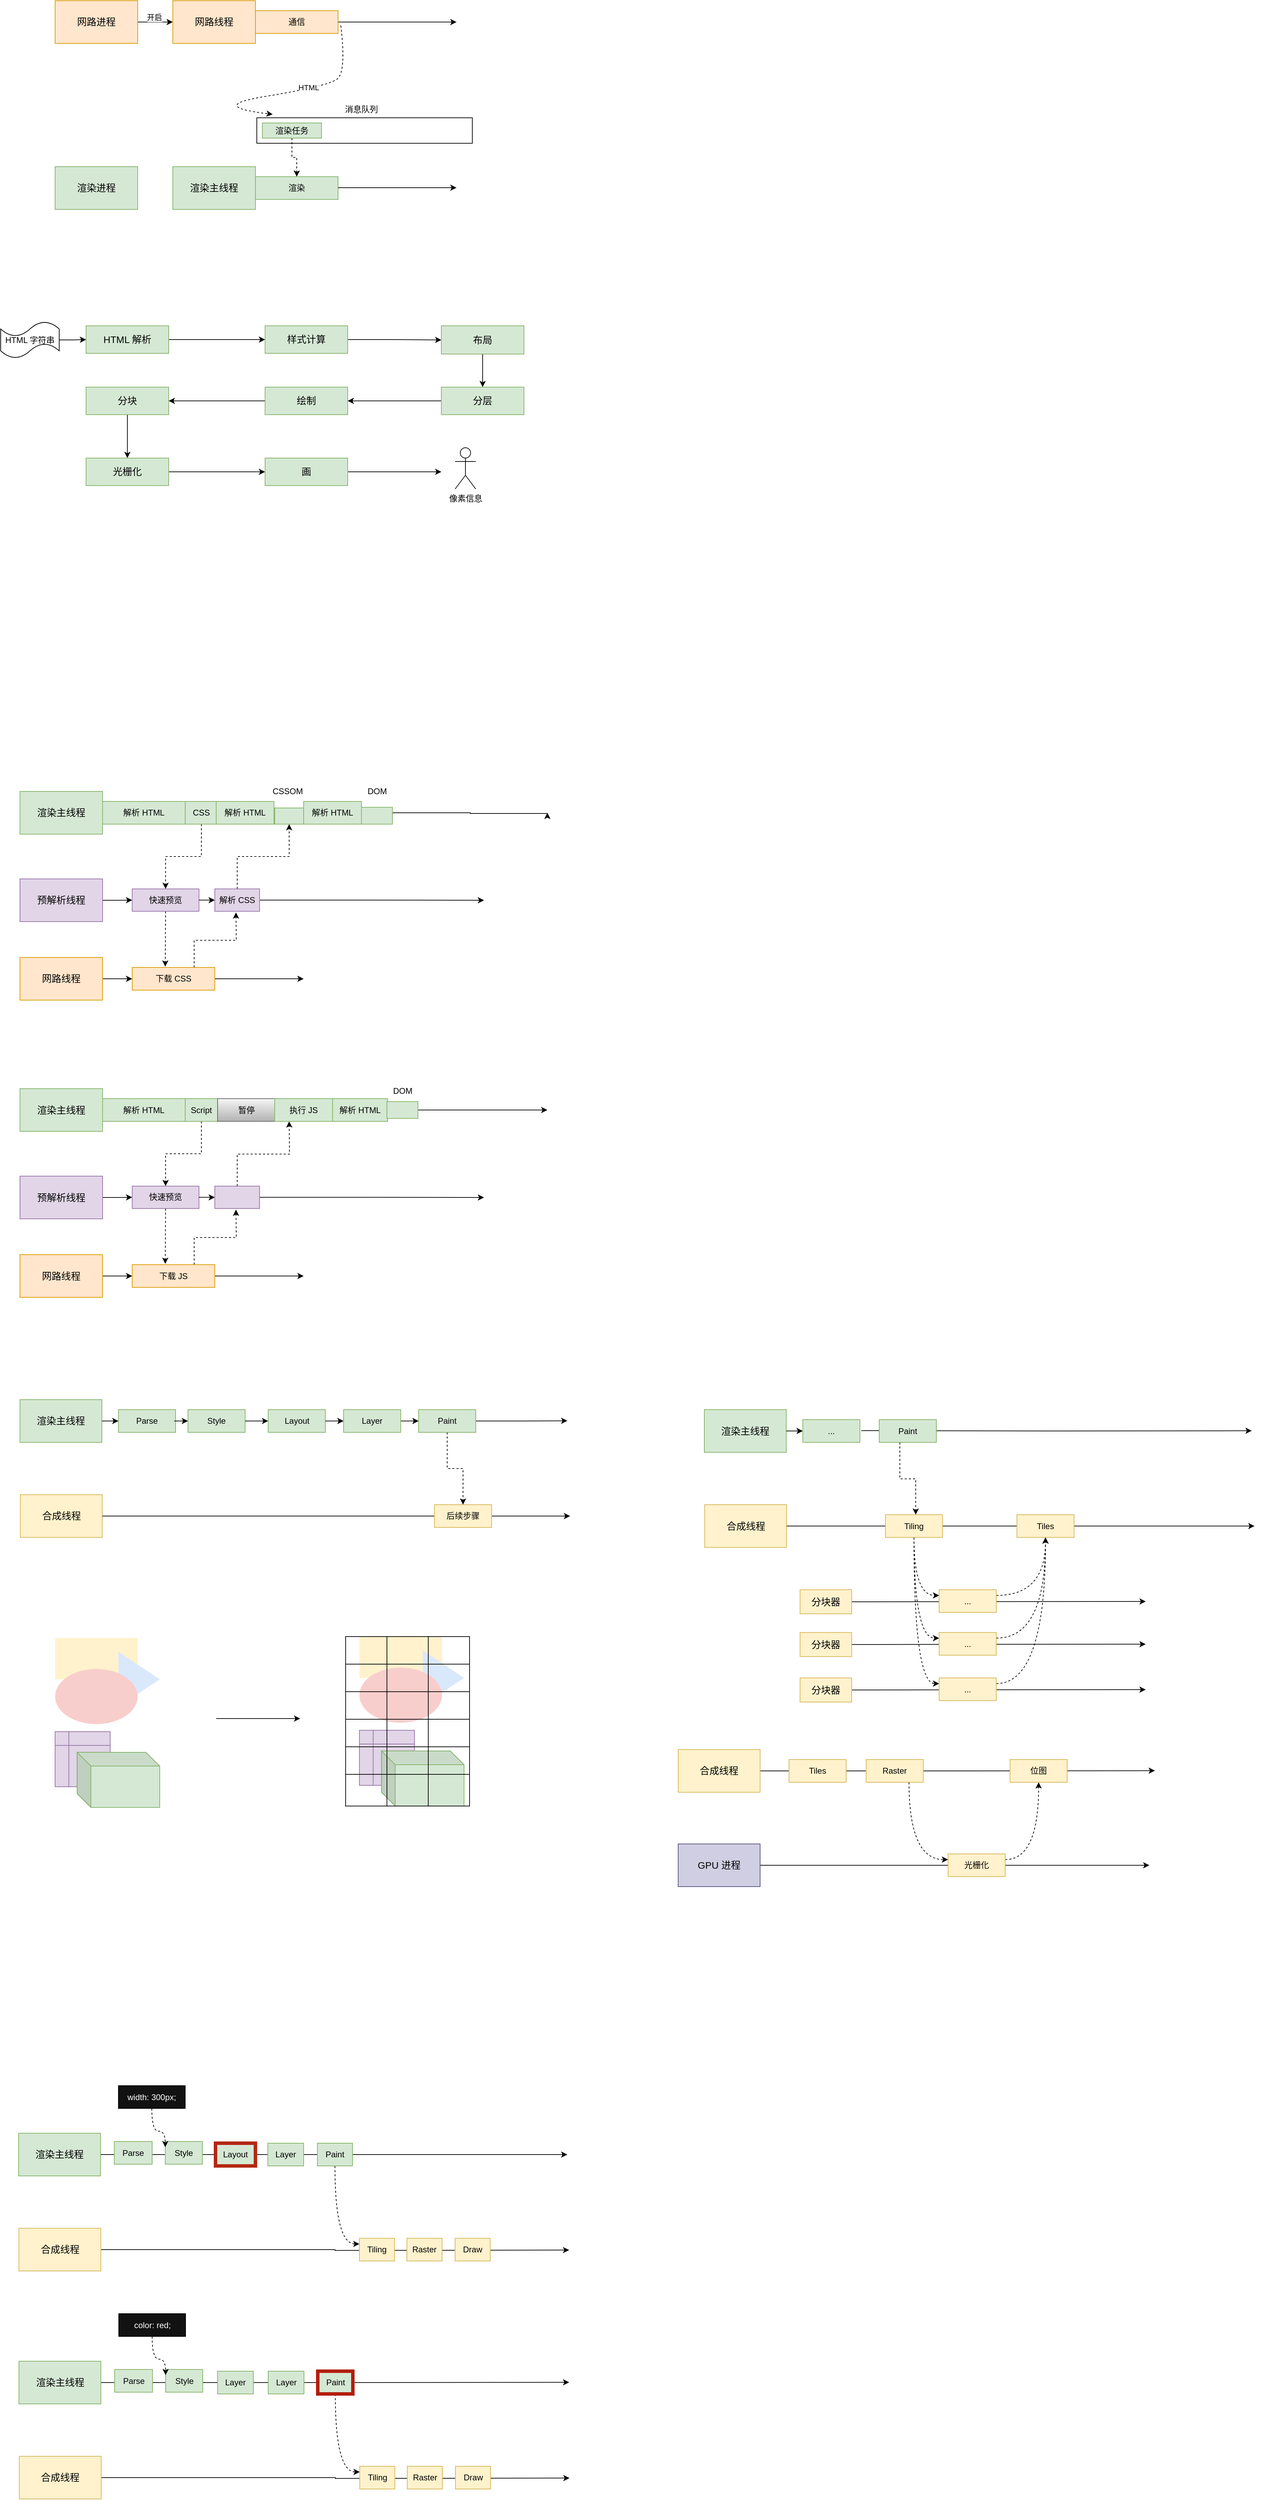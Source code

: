 <mxfile version="24.2.2" type="github">
  <diagram name="第 1 页" id="vearyti29MTFLVOe5t_O">
    <mxGraphModel dx="1059" dy="1495" grid="0" gridSize="10" guides="1" tooltips="1" connect="1" arrows="1" fold="1" page="1" pageScale="1" pageWidth="3000" pageHeight="5000" math="0" shadow="0">
      <root>
        <mxCell id="0" />
        <mxCell id="1" parent="0" />
        <mxCell id="1x1RIG6iOYMxdegQdgfS-4" style="edgeStyle=orthogonalEdgeStyle;rounded=0;orthogonalLoop=1;jettySize=auto;html=1;exitX=1;exitY=0.5;exitDx=0;exitDy=0;entryX=0;entryY=0.5;entryDx=0;entryDy=0;" edge="1" parent="1" source="1x1RIG6iOYMxdegQdgfS-1" target="1x1RIG6iOYMxdegQdgfS-2">
          <mxGeometry relative="1" as="geometry" />
        </mxCell>
        <mxCell id="1x1RIG6iOYMxdegQdgfS-5" value="开启" style="edgeLabel;html=1;align=center;verticalAlign=middle;resizable=0;points=[];" vertex="1" connectable="0" parent="1x1RIG6iOYMxdegQdgfS-4">
          <mxGeometry x="-0.059" y="8" relative="1" as="geometry">
            <mxPoint y="1" as="offset" />
          </mxGeometry>
        </mxCell>
        <mxCell id="1x1RIG6iOYMxdegQdgfS-1" value="&lt;font style=&quot;font-size: 14px;&quot;&gt;网路进程&lt;/font&gt;" style="rounded=0;whiteSpace=wrap;html=1;fillColor=#ffe6cc;strokeColor=#d79b00;" vertex="1" parent="1">
          <mxGeometry x="137" y="30" width="120" height="62" as="geometry" />
        </mxCell>
        <mxCell id="1x1RIG6iOYMxdegQdgfS-2" value="&lt;font style=&quot;font-size: 14px;&quot;&gt;网路线程&lt;/font&gt;" style="rounded=0;whiteSpace=wrap;html=1;fillColor=#ffe6cc;strokeColor=#d79b00;" vertex="1" parent="1">
          <mxGeometry x="308" y="30" width="120" height="62" as="geometry" />
        </mxCell>
        <mxCell id="1x1RIG6iOYMxdegQdgfS-7" style="edgeStyle=orthogonalEdgeStyle;rounded=0;orthogonalLoop=1;jettySize=auto;html=1;exitX=1;exitY=0.5;exitDx=0;exitDy=0;" edge="1" parent="1" source="1x1RIG6iOYMxdegQdgfS-6">
          <mxGeometry relative="1" as="geometry">
            <mxPoint x="720" y="61" as="targetPoint" />
          </mxGeometry>
        </mxCell>
        <mxCell id="1x1RIG6iOYMxdegQdgfS-6" value="通信" style="rounded=0;whiteSpace=wrap;html=1;fillColor=#ffe6cc;strokeColor=#d79b00;" vertex="1" parent="1">
          <mxGeometry x="428" y="44.5" width="120" height="33" as="geometry" />
        </mxCell>
        <mxCell id="1x1RIG6iOYMxdegQdgfS-8" value="&lt;font style=&quot;font-size: 14px;&quot;&gt;渲染进程&lt;/font&gt;" style="rounded=0;whiteSpace=wrap;html=1;fillColor=#d5e8d4;strokeColor=#82b366;" vertex="1" parent="1">
          <mxGeometry x="137" y="271" width="120" height="62" as="geometry" />
        </mxCell>
        <mxCell id="1x1RIG6iOYMxdegQdgfS-9" value="&lt;font style=&quot;font-size: 14px;&quot;&gt;渲染主线程&lt;/font&gt;" style="rounded=0;whiteSpace=wrap;html=1;fillColor=#d5e8d4;strokeColor=#82b366;" vertex="1" parent="1">
          <mxGeometry x="308" y="271" width="120" height="62" as="geometry" />
        </mxCell>
        <mxCell id="1x1RIG6iOYMxdegQdgfS-10" value="" style="rounded=0;whiteSpace=wrap;html=1;" vertex="1" parent="1">
          <mxGeometry x="430" y="200" width="313" height="37" as="geometry" />
        </mxCell>
        <mxCell id="1x1RIG6iOYMxdegQdgfS-11" value="消息队列" style="text;html=1;align=center;verticalAlign=middle;whiteSpace=wrap;rounded=0;" vertex="1" parent="1">
          <mxGeometry x="552" y="173" width="60" height="30" as="geometry" />
        </mxCell>
        <mxCell id="1x1RIG6iOYMxdegQdgfS-13" value="" style="curved=1;endArrow=classic;html=1;rounded=0;dashed=1;" edge="1" parent="1">
          <mxGeometry width="50" height="50" relative="1" as="geometry">
            <mxPoint x="552" y="66" as="sourcePoint" />
            <mxPoint x="453" y="195" as="targetPoint" />
            <Array as="points">
              <mxPoint x="560" y="133" />
              <mxPoint x="534" y="154" />
              <mxPoint x="356" y="183" />
            </Array>
          </mxGeometry>
        </mxCell>
        <mxCell id="1x1RIG6iOYMxdegQdgfS-17" value="HTML" style="edgeLabel;html=1;align=center;verticalAlign=middle;resizable=0;points=[];" vertex="1" connectable="0" parent="1x1RIG6iOYMxdegQdgfS-13">
          <mxGeometry x="-0.31" y="-3" relative="1" as="geometry">
            <mxPoint as="offset" />
          </mxGeometry>
        </mxCell>
        <mxCell id="1x1RIG6iOYMxdegQdgfS-18" style="edgeStyle=orthogonalEdgeStyle;rounded=0;orthogonalLoop=1;jettySize=auto;html=1;exitX=0.5;exitY=1;exitDx=0;exitDy=0;entryX=0.5;entryY=0;entryDx=0;entryDy=0;dashed=1;" edge="1" parent="1" source="1x1RIG6iOYMxdegQdgfS-14" target="1x1RIG6iOYMxdegQdgfS-16">
          <mxGeometry relative="1" as="geometry" />
        </mxCell>
        <mxCell id="1x1RIG6iOYMxdegQdgfS-14" value="渲染任务" style="rounded=0;whiteSpace=wrap;html=1;fillColor=#d5e8d4;strokeColor=#82b366;" vertex="1" parent="1">
          <mxGeometry x="438" y="207.5" width="86" height="22" as="geometry" />
        </mxCell>
        <mxCell id="1x1RIG6iOYMxdegQdgfS-16" value="渲染" style="rounded=0;whiteSpace=wrap;html=1;fillColor=#d5e8d4;strokeColor=#82b366;" vertex="1" parent="1">
          <mxGeometry x="428" y="285.5" width="120" height="33" as="geometry" />
        </mxCell>
        <mxCell id="1x1RIG6iOYMxdegQdgfS-19" style="edgeStyle=orthogonalEdgeStyle;rounded=0;orthogonalLoop=1;jettySize=auto;html=1;exitX=1;exitY=0.5;exitDx=0;exitDy=0;" edge="1" parent="1">
          <mxGeometry relative="1" as="geometry">
            <mxPoint x="720" y="301.5" as="targetPoint" />
            <mxPoint x="548" y="301.5" as="sourcePoint" />
          </mxGeometry>
        </mxCell>
        <mxCell id="1x1RIG6iOYMxdegQdgfS-30" style="edgeStyle=orthogonalEdgeStyle;rounded=0;orthogonalLoop=1;jettySize=auto;html=1;exitX=1;exitY=0.5;exitDx=0;exitDy=0;entryX=0;entryY=0.5;entryDx=0;entryDy=0;" edge="1" parent="1" source="1x1RIG6iOYMxdegQdgfS-20" target="1x1RIG6iOYMxdegQdgfS-21">
          <mxGeometry relative="1" as="geometry" />
        </mxCell>
        <mxCell id="1x1RIG6iOYMxdegQdgfS-20" value="&lt;font style=&quot;font-size: 14px;&quot;&gt;HTML 解析&lt;/font&gt;" style="rounded=0;whiteSpace=wrap;html=1;fillColor=#d5e8d4;strokeColor=#82b366;" vertex="1" parent="1">
          <mxGeometry x="182" y="502" width="120" height="40" as="geometry" />
        </mxCell>
        <mxCell id="1x1RIG6iOYMxdegQdgfS-31" style="edgeStyle=orthogonalEdgeStyle;rounded=0;orthogonalLoop=1;jettySize=auto;html=1;exitX=1;exitY=0.5;exitDx=0;exitDy=0;entryX=0;entryY=0.5;entryDx=0;entryDy=0;" edge="1" parent="1" source="1x1RIG6iOYMxdegQdgfS-21" target="1x1RIG6iOYMxdegQdgfS-22">
          <mxGeometry relative="1" as="geometry" />
        </mxCell>
        <mxCell id="1x1RIG6iOYMxdegQdgfS-21" value="&lt;span style=&quot;font-size: 14px;&quot;&gt;样式计算&lt;/span&gt;" style="rounded=0;whiteSpace=wrap;html=1;fillColor=#d5e8d4;strokeColor=#82b366;" vertex="1" parent="1">
          <mxGeometry x="442" y="502" width="120" height="40" as="geometry" />
        </mxCell>
        <mxCell id="1x1RIG6iOYMxdegQdgfS-32" value="" style="edgeStyle=orthogonalEdgeStyle;rounded=0;orthogonalLoop=1;jettySize=auto;html=1;" edge="1" parent="1" source="1x1RIG6iOYMxdegQdgfS-22" target="1x1RIG6iOYMxdegQdgfS-25">
          <mxGeometry relative="1" as="geometry" />
        </mxCell>
        <mxCell id="1x1RIG6iOYMxdegQdgfS-22" value="&lt;span style=&quot;font-size: 14px;&quot;&gt;布局&lt;/span&gt;" style="rounded=0;whiteSpace=wrap;html=1;fillColor=#d5e8d4;strokeColor=#82b366;" vertex="1" parent="1">
          <mxGeometry x="698" y="502" width="120" height="41" as="geometry" />
        </mxCell>
        <mxCell id="1x1RIG6iOYMxdegQdgfS-35" style="edgeStyle=orthogonalEdgeStyle;rounded=0;orthogonalLoop=1;jettySize=auto;html=1;" edge="1" parent="1" source="1x1RIG6iOYMxdegQdgfS-23" target="1x1RIG6iOYMxdegQdgfS-26">
          <mxGeometry relative="1" as="geometry" />
        </mxCell>
        <mxCell id="1x1RIG6iOYMxdegQdgfS-23" value="&lt;span style=&quot;font-size: 14px;&quot;&gt;分块&lt;/span&gt;" style="rounded=0;whiteSpace=wrap;html=1;fillColor=#d5e8d4;strokeColor=#82b366;" vertex="1" parent="1">
          <mxGeometry x="182" y="591" width="120" height="40" as="geometry" />
        </mxCell>
        <mxCell id="1x1RIG6iOYMxdegQdgfS-34" style="edgeStyle=orthogonalEdgeStyle;rounded=0;orthogonalLoop=1;jettySize=auto;html=1;" edge="1" parent="1" source="1x1RIG6iOYMxdegQdgfS-24" target="1x1RIG6iOYMxdegQdgfS-23">
          <mxGeometry relative="1" as="geometry" />
        </mxCell>
        <mxCell id="1x1RIG6iOYMxdegQdgfS-24" value="&lt;span style=&quot;font-size: 14px;&quot;&gt;绘制&lt;/span&gt;" style="rounded=0;whiteSpace=wrap;html=1;fillColor=#d5e8d4;strokeColor=#82b366;" vertex="1" parent="1">
          <mxGeometry x="442" y="591" width="120" height="40" as="geometry" />
        </mxCell>
        <mxCell id="1x1RIG6iOYMxdegQdgfS-33" style="edgeStyle=orthogonalEdgeStyle;rounded=0;orthogonalLoop=1;jettySize=auto;html=1;entryX=1;entryY=0.5;entryDx=0;entryDy=0;" edge="1" parent="1" source="1x1RIG6iOYMxdegQdgfS-25" target="1x1RIG6iOYMxdegQdgfS-24">
          <mxGeometry relative="1" as="geometry" />
        </mxCell>
        <mxCell id="1x1RIG6iOYMxdegQdgfS-25" value="&lt;font style=&quot;font-size: 14px;&quot;&gt;分层&lt;/font&gt;" style="rounded=0;whiteSpace=wrap;html=1;fillColor=#d5e8d4;strokeColor=#82b366;" vertex="1" parent="1">
          <mxGeometry x="698" y="591" width="120" height="40" as="geometry" />
        </mxCell>
        <mxCell id="1x1RIG6iOYMxdegQdgfS-36" style="edgeStyle=orthogonalEdgeStyle;rounded=0;orthogonalLoop=1;jettySize=auto;html=1;entryX=0;entryY=0.5;entryDx=0;entryDy=0;" edge="1" parent="1" source="1x1RIG6iOYMxdegQdgfS-26" target="1x1RIG6iOYMxdegQdgfS-27">
          <mxGeometry relative="1" as="geometry" />
        </mxCell>
        <mxCell id="1x1RIG6iOYMxdegQdgfS-26" value="&lt;span style=&quot;font-size: 14px;&quot;&gt;光栅化&lt;/span&gt;" style="rounded=0;whiteSpace=wrap;html=1;fillColor=#d5e8d4;strokeColor=#82b366;" vertex="1" parent="1">
          <mxGeometry x="182" y="694" width="120" height="40" as="geometry" />
        </mxCell>
        <mxCell id="1x1RIG6iOYMxdegQdgfS-37" style="edgeStyle=orthogonalEdgeStyle;rounded=0;orthogonalLoop=1;jettySize=auto;html=1;entryX=0;entryY=0.5;entryDx=0;entryDy=0;" edge="1" parent="1" source="1x1RIG6iOYMxdegQdgfS-27">
          <mxGeometry relative="1" as="geometry">
            <mxPoint x="698" y="714" as="targetPoint" />
          </mxGeometry>
        </mxCell>
        <mxCell id="1x1RIG6iOYMxdegQdgfS-27" value="&lt;span style=&quot;font-size: 14px;&quot;&gt;画&lt;/span&gt;" style="rounded=0;whiteSpace=wrap;html=1;fillColor=#d5e8d4;strokeColor=#82b366;" vertex="1" parent="1">
          <mxGeometry x="442" y="694" width="120" height="40" as="geometry" />
        </mxCell>
        <mxCell id="1x1RIG6iOYMxdegQdgfS-42" style="edgeStyle=orthogonalEdgeStyle;rounded=0;orthogonalLoop=1;jettySize=auto;html=1;entryX=0;entryY=0.5;entryDx=0;entryDy=0;" edge="1" parent="1" source="1x1RIG6iOYMxdegQdgfS-40" target="1x1RIG6iOYMxdegQdgfS-20">
          <mxGeometry relative="1" as="geometry" />
        </mxCell>
        <mxCell id="1x1RIG6iOYMxdegQdgfS-40" value="HTML 字符串" style="shape=tape;whiteSpace=wrap;html=1;" vertex="1" parent="1">
          <mxGeometry x="58" y="496" width="85" height="53" as="geometry" />
        </mxCell>
        <mxCell id="1x1RIG6iOYMxdegQdgfS-43" value="像素信息" style="shape=umlActor;verticalLabelPosition=bottom;verticalAlign=top;html=1;outlineConnect=0;" vertex="1" parent="1">
          <mxGeometry x="718" y="679" width="30" height="60" as="geometry" />
        </mxCell>
        <mxCell id="1x1RIG6iOYMxdegQdgfS-62" style="edgeStyle=orthogonalEdgeStyle;rounded=0;orthogonalLoop=1;jettySize=auto;html=1;exitX=1;exitY=0.5;exitDx=0;exitDy=0;" edge="1" parent="1" source="1x1RIG6iOYMxdegQdgfS-44" target="1x1RIG6iOYMxdegQdgfS-46">
          <mxGeometry relative="1" as="geometry" />
        </mxCell>
        <mxCell id="1x1RIG6iOYMxdegQdgfS-44" value="&lt;font style=&quot;font-size: 14px;&quot;&gt;网路线程&lt;/font&gt;" style="rounded=0;whiteSpace=wrap;html=1;fillColor=#ffe6cc;strokeColor=#d79b00;" vertex="1" parent="1">
          <mxGeometry x="86" y="1419" width="120" height="62" as="geometry" />
        </mxCell>
        <mxCell id="1x1RIG6iOYMxdegQdgfS-45" style="edgeStyle=orthogonalEdgeStyle;rounded=0;orthogonalLoop=1;jettySize=auto;html=1;exitX=1;exitY=0.5;exitDx=0;exitDy=0;" edge="1" parent="1" source="1x1RIG6iOYMxdegQdgfS-46">
          <mxGeometry relative="1" as="geometry">
            <mxPoint x="498" y="1450" as="targetPoint" />
          </mxGeometry>
        </mxCell>
        <mxCell id="1x1RIG6iOYMxdegQdgfS-67" style="edgeStyle=orthogonalEdgeStyle;rounded=0;orthogonalLoop=1;jettySize=auto;html=1;exitX=0.75;exitY=0;exitDx=0;exitDy=0;dashed=1;" edge="1" parent="1" source="1x1RIG6iOYMxdegQdgfS-46">
          <mxGeometry relative="1" as="geometry">
            <mxPoint x="399.667" y="1353.667" as="targetPoint" />
          </mxGeometry>
        </mxCell>
        <mxCell id="1x1RIG6iOYMxdegQdgfS-46" value="下载 CSS" style="rounded=0;whiteSpace=wrap;html=1;fillColor=#ffe6cc;strokeColor=#d79b00;" vertex="1" parent="1">
          <mxGeometry x="249" y="1433.5" width="120" height="33" as="geometry" />
        </mxCell>
        <mxCell id="1x1RIG6iOYMxdegQdgfS-47" value="&lt;font style=&quot;font-size: 14px;&quot;&gt;渲染主线程&lt;/font&gt;" style="rounded=0;whiteSpace=wrap;html=1;fillColor=#d5e8d4;strokeColor=#82b366;" vertex="1" parent="1">
          <mxGeometry x="86" y="1178" width="120" height="62" as="geometry" />
        </mxCell>
        <mxCell id="1x1RIG6iOYMxdegQdgfS-54" value="解析 HTML" style="rounded=0;whiteSpace=wrap;html=1;fillColor=#d5e8d4;strokeColor=#82b366;" vertex="1" parent="1">
          <mxGeometry x="206" y="1192.5" width="120" height="33" as="geometry" />
        </mxCell>
        <mxCell id="1x1RIG6iOYMxdegQdgfS-55" style="edgeStyle=orthogonalEdgeStyle;rounded=0;orthogonalLoop=1;jettySize=auto;html=1;exitX=1;exitY=0.5;exitDx=0;exitDy=0;" edge="1" parent="1" source="1x1RIG6iOYMxdegQdgfS-72">
          <mxGeometry relative="1" as="geometry">
            <mxPoint x="852" y="1209" as="targetPoint" />
            <mxPoint x="326" y="1208.5" as="sourcePoint" />
            <Array as="points">
              <mxPoint x="627" y="1209" />
              <mxPoint x="740" y="1209" />
              <mxPoint x="852" y="1210" />
            </Array>
          </mxGeometry>
        </mxCell>
        <mxCell id="1x1RIG6iOYMxdegQdgfS-76" style="edgeStyle=orthogonalEdgeStyle;rounded=0;orthogonalLoop=1;jettySize=auto;html=1;exitX=0.5;exitY=1;exitDx=0;exitDy=0;entryX=0.5;entryY=0;entryDx=0;entryDy=0;dashed=1;" edge="1" parent="1" source="1x1RIG6iOYMxdegQdgfS-56" target="1x1RIG6iOYMxdegQdgfS-60">
          <mxGeometry relative="1" as="geometry" />
        </mxCell>
        <mxCell id="1x1RIG6iOYMxdegQdgfS-56" value="CSS" style="rounded=0;whiteSpace=wrap;html=1;fillColor=#d5e8d4;strokeColor=#82b366;" vertex="1" parent="1">
          <mxGeometry x="326" y="1192.5" width="47" height="33" as="geometry" />
        </mxCell>
        <mxCell id="1x1RIG6iOYMxdegQdgfS-57" value="解析 HTML" style="rounded=0;whiteSpace=wrap;html=1;fillColor=#d5e8d4;strokeColor=#82b366;" vertex="1" parent="1">
          <mxGeometry x="371" y="1192.5" width="84" height="33" as="geometry" />
        </mxCell>
        <mxCell id="1x1RIG6iOYMxdegQdgfS-64" style="edgeStyle=orthogonalEdgeStyle;rounded=0;orthogonalLoop=1;jettySize=auto;html=1;" edge="1" parent="1" source="1x1RIG6iOYMxdegQdgfS-58" target="1x1RIG6iOYMxdegQdgfS-60">
          <mxGeometry relative="1" as="geometry" />
        </mxCell>
        <mxCell id="1x1RIG6iOYMxdegQdgfS-58" value="&lt;font style=&quot;font-size: 14px;&quot;&gt;预解析线程&lt;/font&gt;" style="rounded=0;whiteSpace=wrap;html=1;fillColor=#e1d5e7;strokeColor=#9673a6;" vertex="1" parent="1">
          <mxGeometry x="86" y="1305" width="120" height="62" as="geometry" />
        </mxCell>
        <mxCell id="1x1RIG6iOYMxdegQdgfS-59" style="edgeStyle=orthogonalEdgeStyle;rounded=0;orthogonalLoop=1;jettySize=auto;html=1;exitX=1;exitY=0.5;exitDx=0;exitDy=0;" edge="1" parent="1" source="1x1RIG6iOYMxdegQdgfS-65">
          <mxGeometry relative="1" as="geometry">
            <mxPoint x="760" y="1336" as="targetPoint" />
          </mxGeometry>
        </mxCell>
        <mxCell id="1x1RIG6iOYMxdegQdgfS-63" style="edgeStyle=orthogonalEdgeStyle;rounded=0;orthogonalLoop=1;jettySize=auto;html=1;exitX=0.5;exitY=1;exitDx=0;exitDy=0;dashed=1;" edge="1" parent="1" source="1x1RIG6iOYMxdegQdgfS-60">
          <mxGeometry relative="1" as="geometry">
            <mxPoint x="297" y="1432.333" as="targetPoint" />
          </mxGeometry>
        </mxCell>
        <mxCell id="1x1RIG6iOYMxdegQdgfS-60" value="快速预览" style="rounded=0;whiteSpace=wrap;html=1;fillColor=#e1d5e7;strokeColor=#9673a6;" vertex="1" parent="1">
          <mxGeometry x="249" y="1319.5" width="97" height="32.5" as="geometry" />
        </mxCell>
        <mxCell id="1x1RIG6iOYMxdegQdgfS-66" value="" style="edgeStyle=orthogonalEdgeStyle;rounded=0;orthogonalLoop=1;jettySize=auto;html=1;exitX=1;exitY=0.5;exitDx=0;exitDy=0;" edge="1" parent="1" source="1x1RIG6iOYMxdegQdgfS-60" target="1x1RIG6iOYMxdegQdgfS-65">
          <mxGeometry relative="1" as="geometry">
            <mxPoint x="498" y="1336" as="targetPoint" />
            <mxPoint x="346" y="1336" as="sourcePoint" />
          </mxGeometry>
        </mxCell>
        <mxCell id="1x1RIG6iOYMxdegQdgfS-75" style="edgeStyle=orthogonalEdgeStyle;rounded=0;orthogonalLoop=1;jettySize=auto;html=1;exitX=0.5;exitY=0;exitDx=0;exitDy=0;entryX=0.5;entryY=1;entryDx=0;entryDy=0;dashed=1;" edge="1" parent="1" source="1x1RIG6iOYMxdegQdgfS-65" target="1x1RIG6iOYMxdegQdgfS-68">
          <mxGeometry relative="1" as="geometry" />
        </mxCell>
        <mxCell id="1x1RIG6iOYMxdegQdgfS-65" value="解析 CSS" style="rounded=0;whiteSpace=wrap;html=1;fillColor=#e1d5e7;strokeColor=#9673a6;" vertex="1" parent="1">
          <mxGeometry x="369" y="1319.5" width="65" height="32.5" as="geometry" />
        </mxCell>
        <mxCell id="1x1RIG6iOYMxdegQdgfS-68" value="" style="rounded=0;whiteSpace=wrap;html=1;fillColor=#d5e8d4;strokeColor=#82b366;" vertex="1" parent="1">
          <mxGeometry x="456" y="1202" width="42" height="23.5" as="geometry" />
        </mxCell>
        <mxCell id="1x1RIG6iOYMxdegQdgfS-70" value="解析 HTML" style="rounded=0;whiteSpace=wrap;html=1;fillColor=#d5e8d4;strokeColor=#82b366;" vertex="1" parent="1">
          <mxGeometry x="498" y="1192.5" width="84" height="33" as="geometry" />
        </mxCell>
        <mxCell id="1x1RIG6iOYMxdegQdgfS-72" value="" style="rounded=0;whiteSpace=wrap;html=1;fillColor=#d5e8d4;strokeColor=#82b366;" vertex="1" parent="1">
          <mxGeometry x="582" y="1201" width="45" height="24.5" as="geometry" />
        </mxCell>
        <mxCell id="1x1RIG6iOYMxdegQdgfS-77" value="CSSOM" style="text;html=1;align=center;verticalAlign=middle;whiteSpace=wrap;rounded=0;" vertex="1" parent="1">
          <mxGeometry x="445" y="1162.5" width="60" height="30" as="geometry" />
        </mxCell>
        <mxCell id="1x1RIG6iOYMxdegQdgfS-78" value="DOM" style="text;html=1;align=center;verticalAlign=middle;whiteSpace=wrap;rounded=0;" vertex="1" parent="1">
          <mxGeometry x="574.5" y="1162.5" width="60" height="30" as="geometry" />
        </mxCell>
        <mxCell id="1x1RIG6iOYMxdegQdgfS-80" style="edgeStyle=orthogonalEdgeStyle;rounded=0;orthogonalLoop=1;jettySize=auto;html=1;exitX=1;exitY=0.5;exitDx=0;exitDy=0;" edge="1" parent="1" source="1x1RIG6iOYMxdegQdgfS-81" target="1x1RIG6iOYMxdegQdgfS-84">
          <mxGeometry relative="1" as="geometry" />
        </mxCell>
        <mxCell id="1x1RIG6iOYMxdegQdgfS-81" value="&lt;font style=&quot;font-size: 14px;&quot;&gt;网路线程&lt;/font&gt;" style="rounded=0;whiteSpace=wrap;html=1;fillColor=#ffe6cc;strokeColor=#d79b00;" vertex="1" parent="1">
          <mxGeometry x="86" y="1850.5" width="120" height="62" as="geometry" />
        </mxCell>
        <mxCell id="1x1RIG6iOYMxdegQdgfS-82" style="edgeStyle=orthogonalEdgeStyle;rounded=0;orthogonalLoop=1;jettySize=auto;html=1;exitX=1;exitY=0.5;exitDx=0;exitDy=0;" edge="1" parent="1" source="1x1RIG6iOYMxdegQdgfS-84">
          <mxGeometry relative="1" as="geometry">
            <mxPoint x="498" y="1881.5" as="targetPoint" />
          </mxGeometry>
        </mxCell>
        <mxCell id="1x1RIG6iOYMxdegQdgfS-83" style="edgeStyle=orthogonalEdgeStyle;rounded=0;orthogonalLoop=1;jettySize=auto;html=1;exitX=0.75;exitY=0;exitDx=0;exitDy=0;dashed=1;" edge="1" parent="1" source="1x1RIG6iOYMxdegQdgfS-84">
          <mxGeometry relative="1" as="geometry">
            <mxPoint x="399.667" y="1785.167" as="targetPoint" />
          </mxGeometry>
        </mxCell>
        <mxCell id="1x1RIG6iOYMxdegQdgfS-84" value="下载 JS" style="rounded=0;whiteSpace=wrap;html=1;fillColor=#ffe6cc;strokeColor=#d79b00;" vertex="1" parent="1">
          <mxGeometry x="249" y="1865" width="120" height="33" as="geometry" />
        </mxCell>
        <mxCell id="1x1RIG6iOYMxdegQdgfS-85" value="&lt;font style=&quot;font-size: 14px;&quot;&gt;渲染主线程&lt;/font&gt;" style="rounded=0;whiteSpace=wrap;html=1;fillColor=#d5e8d4;strokeColor=#82b366;" vertex="1" parent="1">
          <mxGeometry x="86" y="1609.5" width="120" height="62" as="geometry" />
        </mxCell>
        <mxCell id="1x1RIG6iOYMxdegQdgfS-86" value="解析 HTML" style="rounded=0;whiteSpace=wrap;html=1;fillColor=#d5e8d4;strokeColor=#82b366;" vertex="1" parent="1">
          <mxGeometry x="206" y="1624" width="120" height="33" as="geometry" />
        </mxCell>
        <mxCell id="1x1RIG6iOYMxdegQdgfS-87" style="edgeStyle=orthogonalEdgeStyle;rounded=0;orthogonalLoop=1;jettySize=auto;html=1;exitX=1;exitY=0.5;exitDx=0;exitDy=0;" edge="1" parent="1" source="1x1RIG6iOYMxdegQdgfS-101">
          <mxGeometry relative="1" as="geometry">
            <mxPoint x="852" y="1640.5" as="targetPoint" />
            <mxPoint x="326" y="1640" as="sourcePoint" />
            <Array as="points">
              <mxPoint x="627" y="1640.5" />
              <mxPoint x="740" y="1640.5" />
              <mxPoint x="852" y="1641.5" />
            </Array>
          </mxGeometry>
        </mxCell>
        <mxCell id="1x1RIG6iOYMxdegQdgfS-88" style="edgeStyle=orthogonalEdgeStyle;rounded=0;orthogonalLoop=1;jettySize=auto;html=1;exitX=0.5;exitY=1;exitDx=0;exitDy=0;entryX=0.5;entryY=0;entryDx=0;entryDy=0;dashed=1;" edge="1" parent="1" source="1x1RIG6iOYMxdegQdgfS-89" target="1x1RIG6iOYMxdegQdgfS-95">
          <mxGeometry relative="1" as="geometry" />
        </mxCell>
        <mxCell id="1x1RIG6iOYMxdegQdgfS-89" value="Script" style="rounded=0;whiteSpace=wrap;html=1;fillColor=#d5e8d4;strokeColor=#82b366;" vertex="1" parent="1">
          <mxGeometry x="326" y="1624" width="47" height="33" as="geometry" />
        </mxCell>
        <mxCell id="1x1RIG6iOYMxdegQdgfS-90" value="暂停" style="rounded=0;whiteSpace=wrap;html=1;glass=0;fillColor=#f5f5f5;gradientColor=#b3b3b3;strokeColor=#666666;" vertex="1" parent="1">
          <mxGeometry x="373" y="1624" width="84" height="33" as="geometry" />
        </mxCell>
        <mxCell id="1x1RIG6iOYMxdegQdgfS-91" style="edgeStyle=orthogonalEdgeStyle;rounded=0;orthogonalLoop=1;jettySize=auto;html=1;" edge="1" parent="1" source="1x1RIG6iOYMxdegQdgfS-92" target="1x1RIG6iOYMxdegQdgfS-95">
          <mxGeometry relative="1" as="geometry" />
        </mxCell>
        <mxCell id="1x1RIG6iOYMxdegQdgfS-92" value="&lt;font style=&quot;font-size: 14px;&quot;&gt;预解析线程&lt;/font&gt;" style="rounded=0;whiteSpace=wrap;html=1;fillColor=#e1d5e7;strokeColor=#9673a6;" vertex="1" parent="1">
          <mxGeometry x="86" y="1736.5" width="120" height="62" as="geometry" />
        </mxCell>
        <mxCell id="1x1RIG6iOYMxdegQdgfS-93" style="edgeStyle=orthogonalEdgeStyle;rounded=0;orthogonalLoop=1;jettySize=auto;html=1;exitX=1;exitY=0.5;exitDx=0;exitDy=0;" edge="1" parent="1" source="1x1RIG6iOYMxdegQdgfS-98">
          <mxGeometry relative="1" as="geometry">
            <mxPoint x="760" y="1767.5" as="targetPoint" />
          </mxGeometry>
        </mxCell>
        <mxCell id="1x1RIG6iOYMxdegQdgfS-94" style="edgeStyle=orthogonalEdgeStyle;rounded=0;orthogonalLoop=1;jettySize=auto;html=1;exitX=0.5;exitY=1;exitDx=0;exitDy=0;dashed=1;" edge="1" parent="1" source="1x1RIG6iOYMxdegQdgfS-95">
          <mxGeometry relative="1" as="geometry">
            <mxPoint x="297" y="1863.833" as="targetPoint" />
          </mxGeometry>
        </mxCell>
        <mxCell id="1x1RIG6iOYMxdegQdgfS-95" value="快速预览" style="rounded=0;whiteSpace=wrap;html=1;fillColor=#e1d5e7;strokeColor=#9673a6;" vertex="1" parent="1">
          <mxGeometry x="249" y="1751" width="97" height="32.5" as="geometry" />
        </mxCell>
        <mxCell id="1x1RIG6iOYMxdegQdgfS-96" value="" style="edgeStyle=orthogonalEdgeStyle;rounded=0;orthogonalLoop=1;jettySize=auto;html=1;exitX=1;exitY=0.5;exitDx=0;exitDy=0;" edge="1" parent="1" source="1x1RIG6iOYMxdegQdgfS-95" target="1x1RIG6iOYMxdegQdgfS-98">
          <mxGeometry relative="1" as="geometry">
            <mxPoint x="498" y="1767.5" as="targetPoint" />
            <mxPoint x="346" y="1767.5" as="sourcePoint" />
          </mxGeometry>
        </mxCell>
        <mxCell id="1x1RIG6iOYMxdegQdgfS-97" style="edgeStyle=orthogonalEdgeStyle;rounded=0;orthogonalLoop=1;jettySize=auto;html=1;exitX=0.5;exitY=0;exitDx=0;exitDy=0;entryX=0.5;entryY=1;entryDx=0;entryDy=0;dashed=1;" edge="1" parent="1" source="1x1RIG6iOYMxdegQdgfS-98">
          <mxGeometry relative="1" as="geometry">
            <mxPoint x="477" y="1657" as="targetPoint" />
          </mxGeometry>
        </mxCell>
        <mxCell id="1x1RIG6iOYMxdegQdgfS-98" value="" style="rounded=0;whiteSpace=wrap;html=1;fillColor=#e1d5e7;strokeColor=#9673a6;" vertex="1" parent="1">
          <mxGeometry x="369" y="1751" width="65" height="32.5" as="geometry" />
        </mxCell>
        <mxCell id="1x1RIG6iOYMxdegQdgfS-100" value="解析 HTML" style="rounded=0;whiteSpace=wrap;html=1;fillColor=#d5e8d4;strokeColor=#82b366;" vertex="1" parent="1">
          <mxGeometry x="540" y="1624" width="80" height="33" as="geometry" />
        </mxCell>
        <mxCell id="1x1RIG6iOYMxdegQdgfS-101" value="" style="rounded=0;whiteSpace=wrap;html=1;fillColor=#d5e8d4;strokeColor=#82b366;" vertex="1" parent="1">
          <mxGeometry x="619" y="1628.25" width="45" height="24.5" as="geometry" />
        </mxCell>
        <mxCell id="1x1RIG6iOYMxdegQdgfS-103" value="DOM" style="text;html=1;align=center;verticalAlign=middle;whiteSpace=wrap;rounded=0;" vertex="1" parent="1">
          <mxGeometry x="611.5" y="1598.25" width="60" height="30" as="geometry" />
        </mxCell>
        <mxCell id="1x1RIG6iOYMxdegQdgfS-104" value="执行 JS" style="rounded=0;whiteSpace=wrap;html=1;fillColor=#d5e8d4;strokeColor=#82b366;" vertex="1" parent="1">
          <mxGeometry x="456" y="1624" width="84" height="33" as="geometry" />
        </mxCell>
        <mxCell id="1x1RIG6iOYMxdegQdgfS-105" value="&lt;font style=&quot;font-size: 14px;&quot;&gt;渲染主线程&lt;/font&gt;" style="rounded=0;whiteSpace=wrap;html=1;fillColor=#d5e8d4;strokeColor=#82b366;" vertex="1" parent="1">
          <mxGeometry x="86" y="2061" width="119" height="62" as="geometry" />
        </mxCell>
        <mxCell id="1x1RIG6iOYMxdegQdgfS-108" value="" style="edgeStyle=orthogonalEdgeStyle;rounded=0;orthogonalLoop=1;jettySize=auto;html=1;" edge="1" parent="1" source="1x1RIG6iOYMxdegQdgfS-105" target="1x1RIG6iOYMxdegQdgfS-107">
          <mxGeometry relative="1" as="geometry">
            <mxPoint x="849" y="2092" as="targetPoint" />
            <mxPoint x="205" y="2092" as="sourcePoint" />
          </mxGeometry>
        </mxCell>
        <mxCell id="1x1RIG6iOYMxdegQdgfS-107" value="Parse" style="rounded=0;whiteSpace=wrap;html=1;fillColor=#d5e8d4;strokeColor=#82b366;" vertex="1" parent="1">
          <mxGeometry x="229" y="2075.5" width="83" height="33" as="geometry" />
        </mxCell>
        <mxCell id="1x1RIG6iOYMxdegQdgfS-110" value="" style="edgeStyle=orthogonalEdgeStyle;rounded=0;orthogonalLoop=1;jettySize=auto;html=1;" edge="1" parent="1" source="1x1RIG6iOYMxdegQdgfS-107" target="1x1RIG6iOYMxdegQdgfS-109">
          <mxGeometry relative="1" as="geometry">
            <mxPoint x="849" y="2092" as="targetPoint" />
            <mxPoint x="312" y="2092" as="sourcePoint" />
          </mxGeometry>
        </mxCell>
        <mxCell id="1x1RIG6iOYMxdegQdgfS-109" value="Style" style="rounded=0;whiteSpace=wrap;html=1;fillColor=#d5e8d4;strokeColor=#82b366;" vertex="1" parent="1">
          <mxGeometry x="330" y="2075.5" width="83" height="33" as="geometry" />
        </mxCell>
        <mxCell id="1x1RIG6iOYMxdegQdgfS-112" value="" style="edgeStyle=orthogonalEdgeStyle;rounded=0;orthogonalLoop=1;jettySize=auto;html=1;" edge="1" parent="1" source="1x1RIG6iOYMxdegQdgfS-109" target="1x1RIG6iOYMxdegQdgfS-111">
          <mxGeometry relative="1" as="geometry">
            <mxPoint x="849" y="2092" as="targetPoint" />
            <mxPoint x="413" y="2092" as="sourcePoint" />
          </mxGeometry>
        </mxCell>
        <mxCell id="1x1RIG6iOYMxdegQdgfS-111" value="Layout" style="rounded=0;whiteSpace=wrap;html=1;fillColor=#d5e8d4;strokeColor=#82b366;" vertex="1" parent="1">
          <mxGeometry x="446.5" y="2075.5" width="83" height="33" as="geometry" />
        </mxCell>
        <mxCell id="1x1RIG6iOYMxdegQdgfS-114" value="" style="edgeStyle=orthogonalEdgeStyle;rounded=0;orthogonalLoop=1;jettySize=auto;html=1;" edge="1" parent="1" source="1x1RIG6iOYMxdegQdgfS-111" target="1x1RIG6iOYMxdegQdgfS-113">
          <mxGeometry relative="1" as="geometry">
            <mxPoint x="849" y="2092" as="targetPoint" />
            <mxPoint x="530" y="2092" as="sourcePoint" />
          </mxGeometry>
        </mxCell>
        <mxCell id="1x1RIG6iOYMxdegQdgfS-120" style="edgeStyle=orthogonalEdgeStyle;rounded=0;orthogonalLoop=1;jettySize=auto;html=1;exitX=1;exitY=0.5;exitDx=0;exitDy=0;entryX=0;entryY=0.5;entryDx=0;entryDy=0;" edge="1" parent="1" source="1x1RIG6iOYMxdegQdgfS-113" target="1x1RIG6iOYMxdegQdgfS-116">
          <mxGeometry relative="1" as="geometry" />
        </mxCell>
        <mxCell id="1x1RIG6iOYMxdegQdgfS-113" value="Layer" style="rounded=0;whiteSpace=wrap;html=1;fillColor=#d5e8d4;strokeColor=#82b366;" vertex="1" parent="1">
          <mxGeometry x="556" y="2075.5" width="83" height="33" as="geometry" />
        </mxCell>
        <mxCell id="1x1RIG6iOYMxdegQdgfS-121" style="edgeStyle=orthogonalEdgeStyle;rounded=0;orthogonalLoop=1;jettySize=auto;html=1;exitX=1;exitY=0.5;exitDx=0;exitDy=0;" edge="1" parent="1" source="1x1RIG6iOYMxdegQdgfS-116">
          <mxGeometry relative="1" as="geometry">
            <mxPoint x="881" y="2091.667" as="targetPoint" />
          </mxGeometry>
        </mxCell>
        <mxCell id="1x1RIG6iOYMxdegQdgfS-126" style="edgeStyle=orthogonalEdgeStyle;rounded=0;orthogonalLoop=1;jettySize=auto;html=1;exitX=0.5;exitY=1;exitDx=0;exitDy=0;entryX=0.5;entryY=0;entryDx=0;entryDy=0;dashed=1;" edge="1" parent="1" source="1x1RIG6iOYMxdegQdgfS-116" target="1x1RIG6iOYMxdegQdgfS-124">
          <mxGeometry relative="1" as="geometry" />
        </mxCell>
        <mxCell id="1x1RIG6iOYMxdegQdgfS-116" value="Paint" style="rounded=0;whiteSpace=wrap;html=1;fillColor=#d5e8d4;strokeColor=#82b366;" vertex="1" parent="1">
          <mxGeometry x="665" y="2075.5" width="83" height="33" as="geometry" />
        </mxCell>
        <mxCell id="1x1RIG6iOYMxdegQdgfS-123" style="edgeStyle=orthogonalEdgeStyle;rounded=0;orthogonalLoop=1;jettySize=auto;html=1;" edge="1" parent="1" source="1x1RIG6iOYMxdegQdgfS-124">
          <mxGeometry relative="1" as="geometry">
            <mxPoint x="885.0" y="2230" as="targetPoint" />
          </mxGeometry>
        </mxCell>
        <mxCell id="1x1RIG6iOYMxdegQdgfS-122" value="&lt;font style=&quot;font-size: 14px;&quot;&gt;合成线程&lt;/font&gt;" style="rounded=0;whiteSpace=wrap;html=1;fillColor=#fff2cc;strokeColor=#d6b656;" vertex="1" parent="1">
          <mxGeometry x="86.5" y="2199" width="119" height="62" as="geometry" />
        </mxCell>
        <mxCell id="1x1RIG6iOYMxdegQdgfS-125" value="" style="edgeStyle=orthogonalEdgeStyle;rounded=0;orthogonalLoop=1;jettySize=auto;html=1;endArrow=none;endFill=0;" edge="1" parent="1" source="1x1RIG6iOYMxdegQdgfS-122" target="1x1RIG6iOYMxdegQdgfS-124">
          <mxGeometry relative="1" as="geometry">
            <mxPoint x="885.0" y="2230" as="targetPoint" />
            <mxPoint x="206" y="2230" as="sourcePoint" />
          </mxGeometry>
        </mxCell>
        <mxCell id="1x1RIG6iOYMxdegQdgfS-124" value="后续步骤" style="rounded=0;whiteSpace=wrap;html=1;fillColor=#fff2cc;strokeColor=#d6b656;" vertex="1" parent="1">
          <mxGeometry x="688" y="2213.5" width="83" height="33" as="geometry" />
        </mxCell>
        <mxCell id="1x1RIG6iOYMxdegQdgfS-127" value="" style="rounded=0;whiteSpace=wrap;html=1;fillColor=#fff2cc;strokeColor=none;" vertex="1" parent="1">
          <mxGeometry x="137" y="2407" width="120" height="60" as="geometry" />
        </mxCell>
        <mxCell id="1x1RIG6iOYMxdegQdgfS-128" value="" style="triangle;whiteSpace=wrap;html=1;strokeColor=none;fillColor=#dae8fc;" vertex="1" parent="1">
          <mxGeometry x="229" y="2427" width="60" height="80" as="geometry" />
        </mxCell>
        <mxCell id="1x1RIG6iOYMxdegQdgfS-129" value="" style="ellipse;whiteSpace=wrap;html=1;fillColor=#f8cecc;strokeColor=none;" vertex="1" parent="1">
          <mxGeometry x="137" y="2452" width="120" height="80" as="geometry" />
        </mxCell>
        <mxCell id="1x1RIG6iOYMxdegQdgfS-132" value="" style="shape=internalStorage;whiteSpace=wrap;html=1;backgroundOutline=1;fillColor=#e1d5e7;strokeColor=#9673a6;" vertex="1" parent="1">
          <mxGeometry x="137" y="2543" width="80" height="80" as="geometry" />
        </mxCell>
        <mxCell id="1x1RIG6iOYMxdegQdgfS-131" value="" style="shape=cube;whiteSpace=wrap;html=1;boundedLbl=1;backgroundOutline=1;darkOpacity=0.05;darkOpacity2=0.1;fillColor=#d5e8d4;strokeColor=#82b366;" vertex="1" parent="1">
          <mxGeometry x="169" y="2573" width="120" height="80" as="geometry" />
        </mxCell>
        <mxCell id="1x1RIG6iOYMxdegQdgfS-133" value="" style="rounded=0;whiteSpace=wrap;html=1;fillColor=#fff2cc;strokeColor=none;" vertex="1" parent="1">
          <mxGeometry x="579" y="2405" width="120" height="60" as="geometry" />
        </mxCell>
        <mxCell id="1x1RIG6iOYMxdegQdgfS-134" value="" style="triangle;whiteSpace=wrap;html=1;strokeColor=none;fillColor=#dae8fc;" vertex="1" parent="1">
          <mxGeometry x="671" y="2425" width="60" height="80" as="geometry" />
        </mxCell>
        <mxCell id="1x1RIG6iOYMxdegQdgfS-135" value="" style="ellipse;whiteSpace=wrap;html=1;fillColor=#f8cecc;strokeColor=none;" vertex="1" parent="1">
          <mxGeometry x="579" y="2450" width="120" height="80" as="geometry" />
        </mxCell>
        <mxCell id="1x1RIG6iOYMxdegQdgfS-136" value="" style="shape=internalStorage;whiteSpace=wrap;html=1;backgroundOutline=1;fillColor=#e1d5e7;strokeColor=#9673a6;" vertex="1" parent="1">
          <mxGeometry x="579" y="2541" width="80" height="80" as="geometry" />
        </mxCell>
        <mxCell id="1x1RIG6iOYMxdegQdgfS-137" value="" style="shape=cube;whiteSpace=wrap;html=1;boundedLbl=1;backgroundOutline=1;darkOpacity=0.05;darkOpacity2=0.1;fillColor=#d5e8d4;strokeColor=#82b366;" vertex="1" parent="1">
          <mxGeometry x="611" y="2571" width="120" height="80" as="geometry" />
        </mxCell>
        <mxCell id="1x1RIG6iOYMxdegQdgfS-169" value="" style="shape=table;startSize=0;container=1;collapsible=0;childLayout=tableLayout;fillOpacity=0;" vertex="1" parent="1">
          <mxGeometry x="559" y="2405" width="180" height="246" as="geometry" />
        </mxCell>
        <mxCell id="1x1RIG6iOYMxdegQdgfS-170" value="" style="shape=tableRow;horizontal=0;startSize=0;swimlaneHead=0;swimlaneBody=0;strokeColor=inherit;top=0;left=0;bottom=0;right=0;collapsible=0;dropTarget=0;fillColor=none;points=[[0,0.5],[1,0.5]];portConstraint=eastwest;" vertex="1" parent="1x1RIG6iOYMxdegQdgfS-169">
          <mxGeometry width="180" height="40" as="geometry" />
        </mxCell>
        <mxCell id="1x1RIG6iOYMxdegQdgfS-171" value="" style="shape=partialRectangle;html=1;whiteSpace=wrap;connectable=0;overflow=hidden;fillColor=none;top=0;left=0;bottom=0;right=0;pointerEvents=1;" vertex="1" parent="1x1RIG6iOYMxdegQdgfS-170">
          <mxGeometry width="60" height="40" as="geometry">
            <mxRectangle width="60" height="40" as="alternateBounds" />
          </mxGeometry>
        </mxCell>
        <mxCell id="1x1RIG6iOYMxdegQdgfS-172" value="" style="shape=partialRectangle;html=1;whiteSpace=wrap;connectable=0;overflow=hidden;fillColor=none;top=0;left=0;bottom=0;right=0;pointerEvents=1;" vertex="1" parent="1x1RIG6iOYMxdegQdgfS-170">
          <mxGeometry x="60" width="60" height="40" as="geometry">
            <mxRectangle width="60" height="40" as="alternateBounds" />
          </mxGeometry>
        </mxCell>
        <mxCell id="1x1RIG6iOYMxdegQdgfS-173" value="" style="shape=partialRectangle;html=1;whiteSpace=wrap;connectable=0;overflow=hidden;fillColor=none;top=0;left=0;bottom=0;right=0;pointerEvents=1;" vertex="1" parent="1x1RIG6iOYMxdegQdgfS-170">
          <mxGeometry x="120" width="60" height="40" as="geometry">
            <mxRectangle width="60" height="40" as="alternateBounds" />
          </mxGeometry>
        </mxCell>
        <mxCell id="1x1RIG6iOYMxdegQdgfS-174" value="" style="shape=tableRow;horizontal=0;startSize=0;swimlaneHead=0;swimlaneBody=0;strokeColor=inherit;top=0;left=0;bottom=0;right=0;collapsible=0;dropTarget=0;fillColor=none;points=[[0,0.5],[1,0.5]];portConstraint=eastwest;" vertex="1" parent="1x1RIG6iOYMxdegQdgfS-169">
          <mxGeometry y="40" width="180" height="40" as="geometry" />
        </mxCell>
        <mxCell id="1x1RIG6iOYMxdegQdgfS-175" value="" style="shape=partialRectangle;html=1;whiteSpace=wrap;connectable=0;overflow=hidden;fillColor=none;top=0;left=0;bottom=0;right=0;pointerEvents=1;" vertex="1" parent="1x1RIG6iOYMxdegQdgfS-174">
          <mxGeometry width="60" height="40" as="geometry">
            <mxRectangle width="60" height="40" as="alternateBounds" />
          </mxGeometry>
        </mxCell>
        <mxCell id="1x1RIG6iOYMxdegQdgfS-176" value="" style="shape=partialRectangle;html=1;whiteSpace=wrap;connectable=0;overflow=hidden;fillColor=none;top=0;left=0;bottom=0;right=0;pointerEvents=1;" vertex="1" parent="1x1RIG6iOYMxdegQdgfS-174">
          <mxGeometry x="60" width="60" height="40" as="geometry">
            <mxRectangle width="60" height="40" as="alternateBounds" />
          </mxGeometry>
        </mxCell>
        <mxCell id="1x1RIG6iOYMxdegQdgfS-177" value="" style="shape=partialRectangle;html=1;whiteSpace=wrap;connectable=0;overflow=hidden;fillColor=none;top=0;left=0;bottom=0;right=0;pointerEvents=1;" vertex="1" parent="1x1RIG6iOYMxdegQdgfS-174">
          <mxGeometry x="120" width="60" height="40" as="geometry">
            <mxRectangle width="60" height="40" as="alternateBounds" />
          </mxGeometry>
        </mxCell>
        <mxCell id="1x1RIG6iOYMxdegQdgfS-178" value="" style="shape=tableRow;horizontal=0;startSize=0;swimlaneHead=0;swimlaneBody=0;strokeColor=inherit;top=0;left=0;bottom=0;right=0;collapsible=0;dropTarget=0;fillColor=none;points=[[0,0.5],[1,0.5]];portConstraint=eastwest;" vertex="1" parent="1x1RIG6iOYMxdegQdgfS-169">
          <mxGeometry y="80" width="180" height="40" as="geometry" />
        </mxCell>
        <mxCell id="1x1RIG6iOYMxdegQdgfS-179" value="" style="shape=partialRectangle;html=1;whiteSpace=wrap;connectable=0;overflow=hidden;fillColor=none;top=0;left=0;bottom=0;right=0;pointerEvents=1;" vertex="1" parent="1x1RIG6iOYMxdegQdgfS-178">
          <mxGeometry width="60" height="40" as="geometry">
            <mxRectangle width="60" height="40" as="alternateBounds" />
          </mxGeometry>
        </mxCell>
        <mxCell id="1x1RIG6iOYMxdegQdgfS-180" value="" style="shape=partialRectangle;html=1;whiteSpace=wrap;connectable=0;overflow=hidden;fillColor=none;top=0;left=0;bottom=0;right=0;pointerEvents=1;" vertex="1" parent="1x1RIG6iOYMxdegQdgfS-178">
          <mxGeometry x="60" width="60" height="40" as="geometry">
            <mxRectangle width="60" height="40" as="alternateBounds" />
          </mxGeometry>
        </mxCell>
        <mxCell id="1x1RIG6iOYMxdegQdgfS-181" value="" style="shape=partialRectangle;html=1;whiteSpace=wrap;connectable=0;overflow=hidden;fillColor=none;top=0;left=0;bottom=0;right=0;pointerEvents=1;" vertex="1" parent="1x1RIG6iOYMxdegQdgfS-178">
          <mxGeometry x="120" width="60" height="40" as="geometry">
            <mxRectangle width="60" height="40" as="alternateBounds" />
          </mxGeometry>
        </mxCell>
        <mxCell id="1x1RIG6iOYMxdegQdgfS-182" value="" style="shape=tableRow;horizontal=0;startSize=0;swimlaneHead=0;swimlaneBody=0;strokeColor=inherit;top=0;left=0;bottom=0;right=0;collapsible=0;dropTarget=0;fillColor=none;points=[[0,0.5],[1,0.5]];portConstraint=eastwest;" vertex="1" parent="1x1RIG6iOYMxdegQdgfS-169">
          <mxGeometry y="120" width="180" height="40" as="geometry" />
        </mxCell>
        <mxCell id="1x1RIG6iOYMxdegQdgfS-183" value="" style="shape=partialRectangle;html=1;whiteSpace=wrap;connectable=0;overflow=hidden;fillColor=none;top=0;left=0;bottom=0;right=0;pointerEvents=1;" vertex="1" parent="1x1RIG6iOYMxdegQdgfS-182">
          <mxGeometry width="60" height="40" as="geometry">
            <mxRectangle width="60" height="40" as="alternateBounds" />
          </mxGeometry>
        </mxCell>
        <mxCell id="1x1RIG6iOYMxdegQdgfS-184" value="" style="shape=partialRectangle;html=1;whiteSpace=wrap;connectable=0;overflow=hidden;fillColor=none;top=0;left=0;bottom=0;right=0;pointerEvents=1;" vertex="1" parent="1x1RIG6iOYMxdegQdgfS-182">
          <mxGeometry x="60" width="60" height="40" as="geometry">
            <mxRectangle width="60" height="40" as="alternateBounds" />
          </mxGeometry>
        </mxCell>
        <mxCell id="1x1RIG6iOYMxdegQdgfS-185" value="" style="shape=partialRectangle;html=1;whiteSpace=wrap;connectable=0;overflow=hidden;fillColor=none;top=0;left=0;bottom=0;right=0;pointerEvents=1;" vertex="1" parent="1x1RIG6iOYMxdegQdgfS-182">
          <mxGeometry x="120" width="60" height="40" as="geometry">
            <mxRectangle width="60" height="40" as="alternateBounds" />
          </mxGeometry>
        </mxCell>
        <mxCell id="1x1RIG6iOYMxdegQdgfS-186" value="" style="shape=tableRow;horizontal=0;startSize=0;swimlaneHead=0;swimlaneBody=0;strokeColor=inherit;top=0;left=0;bottom=0;right=0;collapsible=0;dropTarget=0;fillColor=none;points=[[0,0.5],[1,0.5]];portConstraint=eastwest;" vertex="1" parent="1x1RIG6iOYMxdegQdgfS-169">
          <mxGeometry y="160" width="180" height="40" as="geometry" />
        </mxCell>
        <mxCell id="1x1RIG6iOYMxdegQdgfS-187" value="" style="shape=partialRectangle;html=1;whiteSpace=wrap;connectable=0;overflow=hidden;fillColor=none;top=0;left=0;bottom=0;right=0;pointerEvents=1;" vertex="1" parent="1x1RIG6iOYMxdegQdgfS-186">
          <mxGeometry width="60" height="40" as="geometry">
            <mxRectangle width="60" height="40" as="alternateBounds" />
          </mxGeometry>
        </mxCell>
        <mxCell id="1x1RIG6iOYMxdegQdgfS-188" value="" style="shape=partialRectangle;html=1;whiteSpace=wrap;connectable=0;overflow=hidden;fillColor=none;top=0;left=0;bottom=0;right=0;pointerEvents=1;" vertex="1" parent="1x1RIG6iOYMxdegQdgfS-186">
          <mxGeometry x="60" width="60" height="40" as="geometry">
            <mxRectangle width="60" height="40" as="alternateBounds" />
          </mxGeometry>
        </mxCell>
        <mxCell id="1x1RIG6iOYMxdegQdgfS-189" value="" style="shape=partialRectangle;html=1;whiteSpace=wrap;connectable=0;overflow=hidden;fillColor=none;top=0;left=0;bottom=0;right=0;pointerEvents=1;" vertex="1" parent="1x1RIG6iOYMxdegQdgfS-186">
          <mxGeometry x="120" width="60" height="40" as="geometry">
            <mxRectangle width="60" height="40" as="alternateBounds" />
          </mxGeometry>
        </mxCell>
        <mxCell id="1x1RIG6iOYMxdegQdgfS-190" value="" style="shape=tableRow;horizontal=0;startSize=0;swimlaneHead=0;swimlaneBody=0;strokeColor=inherit;top=0;left=0;bottom=0;right=0;collapsible=0;dropTarget=0;fillColor=none;points=[[0,0.5],[1,0.5]];portConstraint=eastwest;" vertex="1" parent="1x1RIG6iOYMxdegQdgfS-169">
          <mxGeometry y="200" width="180" height="46" as="geometry" />
        </mxCell>
        <mxCell id="1x1RIG6iOYMxdegQdgfS-191" value="" style="shape=partialRectangle;html=1;whiteSpace=wrap;connectable=0;overflow=hidden;fillColor=none;top=0;left=0;bottom=0;right=0;pointerEvents=1;" vertex="1" parent="1x1RIG6iOYMxdegQdgfS-190">
          <mxGeometry width="60" height="46" as="geometry">
            <mxRectangle width="60" height="46" as="alternateBounds" />
          </mxGeometry>
        </mxCell>
        <mxCell id="1x1RIG6iOYMxdegQdgfS-192" value="" style="shape=partialRectangle;html=1;whiteSpace=wrap;connectable=0;overflow=hidden;fillColor=none;top=0;left=0;bottom=0;right=0;pointerEvents=1;" vertex="1" parent="1x1RIG6iOYMxdegQdgfS-190">
          <mxGeometry x="60" width="60" height="46" as="geometry">
            <mxRectangle width="60" height="46" as="alternateBounds" />
          </mxGeometry>
        </mxCell>
        <mxCell id="1x1RIG6iOYMxdegQdgfS-193" value="" style="shape=partialRectangle;html=1;whiteSpace=wrap;connectable=0;overflow=hidden;fillColor=none;top=0;left=0;bottom=0;right=0;pointerEvents=1;" vertex="1" parent="1x1RIG6iOYMxdegQdgfS-190">
          <mxGeometry x="120" width="60" height="46" as="geometry">
            <mxRectangle width="60" height="46" as="alternateBounds" />
          </mxGeometry>
        </mxCell>
        <mxCell id="1x1RIG6iOYMxdegQdgfS-195" value="" style="endArrow=classic;html=1;rounded=0;" edge="1" parent="1">
          <mxGeometry width="50" height="50" relative="1" as="geometry">
            <mxPoint x="371" y="2524" as="sourcePoint" />
            <mxPoint x="493" y="2524" as="targetPoint" />
          </mxGeometry>
        </mxCell>
        <mxCell id="1x1RIG6iOYMxdegQdgfS-196" value="&lt;font style=&quot;font-size: 14px;&quot;&gt;渲染主线程&lt;/font&gt;" style="rounded=0;whiteSpace=wrap;html=1;fillColor=#d5e8d4;strokeColor=#82b366;" vertex="1" parent="1">
          <mxGeometry x="1080" y="2075.5" width="119" height="62" as="geometry" />
        </mxCell>
        <mxCell id="1x1RIG6iOYMxdegQdgfS-197" value="" style="edgeStyle=orthogonalEdgeStyle;rounded=0;orthogonalLoop=1;jettySize=auto;html=1;" edge="1" parent="1" source="1x1RIG6iOYMxdegQdgfS-196" target="1x1RIG6iOYMxdegQdgfS-198">
          <mxGeometry relative="1" as="geometry">
            <mxPoint x="1843" y="2106.5" as="targetPoint" />
            <mxPoint x="1199" y="2106.5" as="sourcePoint" />
          </mxGeometry>
        </mxCell>
        <mxCell id="1x1RIG6iOYMxdegQdgfS-198" value="..." style="rounded=0;whiteSpace=wrap;html=1;fillColor=#d5e8d4;strokeColor=#82b366;" vertex="1" parent="1">
          <mxGeometry x="1223" y="2090" width="83" height="33" as="geometry" />
        </mxCell>
        <mxCell id="1x1RIG6iOYMxdegQdgfS-206" style="edgeStyle=orthogonalEdgeStyle;rounded=0;orthogonalLoop=1;jettySize=auto;html=1;" edge="1" parent="1">
          <mxGeometry relative="1" as="geometry">
            <mxPoint x="1875" y="2106.167" as="targetPoint" />
            <mxPoint x="1308" y="2106" as="sourcePoint" />
          </mxGeometry>
        </mxCell>
        <mxCell id="1x1RIG6iOYMxdegQdgfS-207" style="edgeStyle=orthogonalEdgeStyle;rounded=0;orthogonalLoop=1;jettySize=auto;html=1;exitX=0.5;exitY=1;exitDx=0;exitDy=0;entryX=0.5;entryY=0;entryDx=0;entryDy=0;dashed=1;" edge="1" parent="1">
          <mxGeometry relative="1" as="geometry">
            <mxPoint x="1364" y="2123" as="sourcePoint" />
            <mxPoint x="1387" y="2228" as="targetPoint" />
            <Array as="points">
              <mxPoint x="1363.5" y="2176" />
              <mxPoint x="1387.5" y="2176" />
            </Array>
          </mxGeometry>
        </mxCell>
        <mxCell id="1x1RIG6iOYMxdegQdgfS-209" style="edgeStyle=orthogonalEdgeStyle;rounded=0;orthogonalLoop=1;jettySize=auto;html=1;" edge="1" parent="1" source="1x1RIG6iOYMxdegQdgfS-212">
          <mxGeometry relative="1" as="geometry">
            <mxPoint x="1879" y="2244.5" as="targetPoint" />
          </mxGeometry>
        </mxCell>
        <mxCell id="1x1RIG6iOYMxdegQdgfS-210" value="&lt;font style=&quot;font-size: 14px;&quot;&gt;合成线程&lt;/font&gt;" style="rounded=0;whiteSpace=wrap;html=1;fillColor=#fff2cc;strokeColor=#d6b656;" vertex="1" parent="1">
          <mxGeometry x="1080.5" y="2213.5" width="119" height="62" as="geometry" />
        </mxCell>
        <mxCell id="1x1RIG6iOYMxdegQdgfS-211" value="" style="edgeStyle=orthogonalEdgeStyle;rounded=0;orthogonalLoop=1;jettySize=auto;html=1;endArrow=none;endFill=0;" edge="1" parent="1" source="1x1RIG6iOYMxdegQdgfS-210" target="1x1RIG6iOYMxdegQdgfS-212">
          <mxGeometry relative="1" as="geometry">
            <mxPoint x="1879" y="2244.5" as="targetPoint" />
            <mxPoint x="1200" y="2244.5" as="sourcePoint" />
          </mxGeometry>
        </mxCell>
        <mxCell id="1x1RIG6iOYMxdegQdgfS-229" style="edgeStyle=orthogonalEdgeStyle;rounded=0;orthogonalLoop=1;jettySize=auto;html=1;exitX=0.5;exitY=1;exitDx=0;exitDy=0;entryX=0;entryY=0.25;entryDx=0;entryDy=0;curved=1;dashed=1;" edge="1" parent="1" source="1x1RIG6iOYMxdegQdgfS-212" target="1x1RIG6iOYMxdegQdgfS-215">
          <mxGeometry relative="1" as="geometry" />
        </mxCell>
        <mxCell id="1x1RIG6iOYMxdegQdgfS-230" style="edgeStyle=orthogonalEdgeStyle;rounded=0;orthogonalLoop=1;jettySize=auto;html=1;exitX=0.5;exitY=1;exitDx=0;exitDy=0;entryX=0;entryY=0.25;entryDx=0;entryDy=0;curved=1;dashed=1;" edge="1" parent="1" source="1x1RIG6iOYMxdegQdgfS-212" target="1x1RIG6iOYMxdegQdgfS-225">
          <mxGeometry relative="1" as="geometry" />
        </mxCell>
        <mxCell id="1x1RIG6iOYMxdegQdgfS-231" style="edgeStyle=orthogonalEdgeStyle;rounded=0;orthogonalLoop=1;jettySize=auto;html=1;exitX=0.5;exitY=1;exitDx=0;exitDy=0;entryX=0;entryY=0.25;entryDx=0;entryDy=0;curved=1;dashed=1;" edge="1" parent="1" source="1x1RIG6iOYMxdegQdgfS-212" target="1x1RIG6iOYMxdegQdgfS-228">
          <mxGeometry relative="1" as="geometry" />
        </mxCell>
        <mxCell id="1x1RIG6iOYMxdegQdgfS-212" value="Tiling" style="rounded=0;whiteSpace=wrap;html=1;fillColor=#fff2cc;strokeColor=#d6b656;" vertex="1" parent="1">
          <mxGeometry x="1343" y="2228" width="83" height="33" as="geometry" />
        </mxCell>
        <mxCell id="1x1RIG6iOYMxdegQdgfS-213" value="Paint" style="rounded=0;whiteSpace=wrap;html=1;fillColor=#d5e8d4;strokeColor=#82b366;" vertex="1" parent="1">
          <mxGeometry x="1334" y="2090" width="83" height="33" as="geometry" />
        </mxCell>
        <mxCell id="1x1RIG6iOYMxdegQdgfS-216" style="edgeStyle=orthogonalEdgeStyle;rounded=0;orthogonalLoop=1;jettySize=auto;html=1;exitX=1;exitY=0.5;exitDx=0;exitDy=0;" edge="1" parent="1" source="1x1RIG6iOYMxdegQdgfS-214">
          <mxGeometry relative="1" as="geometry">
            <mxPoint x="1721" y="2354" as="targetPoint" />
          </mxGeometry>
        </mxCell>
        <mxCell id="1x1RIG6iOYMxdegQdgfS-214" value="&lt;span style=&quot;font-size: 14px;&quot;&gt;分块器&lt;/span&gt;" style="rounded=0;whiteSpace=wrap;html=1;fillColor=#fff2cc;strokeColor=#d6b656;" vertex="1" parent="1">
          <mxGeometry x="1219" y="2337" width="75" height="35" as="geometry" />
        </mxCell>
        <mxCell id="1x1RIG6iOYMxdegQdgfS-235" style="edgeStyle=orthogonalEdgeStyle;rounded=0;orthogonalLoop=1;jettySize=auto;html=1;exitX=1;exitY=0.25;exitDx=0;exitDy=0;entryX=0.5;entryY=1;entryDx=0;entryDy=0;curved=1;dashed=1;" edge="1" parent="1" source="1x1RIG6iOYMxdegQdgfS-215" target="1x1RIG6iOYMxdegQdgfS-232">
          <mxGeometry relative="1" as="geometry" />
        </mxCell>
        <mxCell id="1x1RIG6iOYMxdegQdgfS-215" value="..." style="rounded=0;whiteSpace=wrap;html=1;fillColor=#fff2cc;strokeColor=#d6b656;" vertex="1" parent="1">
          <mxGeometry x="1421" y="2337" width="83" height="33" as="geometry" />
        </mxCell>
        <mxCell id="1x1RIG6iOYMxdegQdgfS-223" style="edgeStyle=orthogonalEdgeStyle;rounded=0;orthogonalLoop=1;jettySize=auto;html=1;exitX=1;exitY=0.5;exitDx=0;exitDy=0;" edge="1" parent="1" source="1x1RIG6iOYMxdegQdgfS-224">
          <mxGeometry relative="1" as="geometry">
            <mxPoint x="1721" y="2416" as="targetPoint" />
          </mxGeometry>
        </mxCell>
        <mxCell id="1x1RIG6iOYMxdegQdgfS-224" value="&lt;span style=&quot;font-size: 14px;&quot;&gt;分块器&lt;/span&gt;" style="rounded=0;whiteSpace=wrap;html=1;fillColor=#fff2cc;strokeColor=#d6b656;" vertex="1" parent="1">
          <mxGeometry x="1219" y="2399" width="75" height="35" as="geometry" />
        </mxCell>
        <mxCell id="1x1RIG6iOYMxdegQdgfS-236" style="edgeStyle=orthogonalEdgeStyle;rounded=0;orthogonalLoop=1;jettySize=auto;html=1;exitX=1;exitY=0.25;exitDx=0;exitDy=0;entryX=0.5;entryY=1;entryDx=0;entryDy=0;curved=1;dashed=1;" edge="1" parent="1" source="1x1RIG6iOYMxdegQdgfS-225" target="1x1RIG6iOYMxdegQdgfS-232">
          <mxGeometry relative="1" as="geometry" />
        </mxCell>
        <mxCell id="1x1RIG6iOYMxdegQdgfS-225" value="..." style="rounded=0;whiteSpace=wrap;html=1;fillColor=#fff2cc;strokeColor=#d6b656;" vertex="1" parent="1">
          <mxGeometry x="1421" y="2399" width="83" height="33" as="geometry" />
        </mxCell>
        <mxCell id="1x1RIG6iOYMxdegQdgfS-226" style="edgeStyle=orthogonalEdgeStyle;rounded=0;orthogonalLoop=1;jettySize=auto;html=1;exitX=1;exitY=0.5;exitDx=0;exitDy=0;" edge="1" parent="1" source="1x1RIG6iOYMxdegQdgfS-227">
          <mxGeometry relative="1" as="geometry">
            <mxPoint x="1721" y="2482" as="targetPoint" />
          </mxGeometry>
        </mxCell>
        <mxCell id="1x1RIG6iOYMxdegQdgfS-227" value="&lt;span style=&quot;font-size: 14px;&quot;&gt;分块器&lt;/span&gt;" style="rounded=0;whiteSpace=wrap;html=1;fillColor=#fff2cc;strokeColor=#d6b656;" vertex="1" parent="1">
          <mxGeometry x="1219" y="2465" width="75" height="35" as="geometry" />
        </mxCell>
        <mxCell id="1x1RIG6iOYMxdegQdgfS-237" style="edgeStyle=orthogonalEdgeStyle;rounded=0;orthogonalLoop=1;jettySize=auto;html=1;exitX=1;exitY=0.25;exitDx=0;exitDy=0;entryX=0.5;entryY=1;entryDx=0;entryDy=0;dashed=1;curved=1;" edge="1" parent="1" source="1x1RIG6iOYMxdegQdgfS-228" target="1x1RIG6iOYMxdegQdgfS-232">
          <mxGeometry relative="1" as="geometry" />
        </mxCell>
        <mxCell id="1x1RIG6iOYMxdegQdgfS-228" value="..." style="rounded=0;whiteSpace=wrap;html=1;fillColor=#fff2cc;strokeColor=#d6b656;" vertex="1" parent="1">
          <mxGeometry x="1421" y="2465" width="83" height="33" as="geometry" />
        </mxCell>
        <mxCell id="1x1RIG6iOYMxdegQdgfS-232" value="Tiles" style="rounded=0;whiteSpace=wrap;html=1;fillColor=#fff2cc;strokeColor=#d6b656;" vertex="1" parent="1">
          <mxGeometry x="1534" y="2228" width="83" height="33" as="geometry" />
        </mxCell>
        <mxCell id="1x1RIG6iOYMxdegQdgfS-271" style="edgeStyle=orthogonalEdgeStyle;rounded=0;orthogonalLoop=1;jettySize=auto;html=1;exitX=1;exitY=0.5;exitDx=0;exitDy=0;" edge="1" parent="1" source="1x1RIG6iOYMxdegQdgfS-239">
          <mxGeometry relative="1" as="geometry">
            <mxPoint x="1734.333" y="2599.667" as="targetPoint" />
          </mxGeometry>
        </mxCell>
        <mxCell id="1x1RIG6iOYMxdegQdgfS-239" value="&lt;font style=&quot;font-size: 14px;&quot;&gt;合成线程&lt;/font&gt;" style="rounded=0;whiteSpace=wrap;html=1;fillColor=#fff2cc;strokeColor=#d6b656;" vertex="1" parent="1">
          <mxGeometry x="1042" y="2569" width="119" height="62" as="geometry" />
        </mxCell>
        <mxCell id="1x1RIG6iOYMxdegQdgfS-257" value="Tiles" style="rounded=0;whiteSpace=wrap;html=1;fillColor=#fff2cc;strokeColor=#d6b656;" vertex="1" parent="1">
          <mxGeometry x="1203" y="2583.5" width="83" height="33" as="geometry" />
        </mxCell>
        <mxCell id="1x1RIG6iOYMxdegQdgfS-273" style="edgeStyle=orthogonalEdgeStyle;rounded=0;orthogonalLoop=1;jettySize=auto;html=1;exitX=0.75;exitY=1;exitDx=0;exitDy=0;entryX=0;entryY=0.25;entryDx=0;entryDy=0;curved=1;dashed=1;" edge="1" parent="1" source="1x1RIG6iOYMxdegQdgfS-260" target="1x1RIG6iOYMxdegQdgfS-267">
          <mxGeometry relative="1" as="geometry" />
        </mxCell>
        <mxCell id="1x1RIG6iOYMxdegQdgfS-260" value="Raster" style="rounded=0;whiteSpace=wrap;html=1;fillColor=#fff2cc;strokeColor=#d6b656;" vertex="1" parent="1">
          <mxGeometry x="1315" y="2583.5" width="83" height="33" as="geometry" />
        </mxCell>
        <mxCell id="1x1RIG6iOYMxdegQdgfS-272" style="edgeStyle=orthogonalEdgeStyle;rounded=0;orthogonalLoop=1;jettySize=auto;html=1;exitX=1;exitY=0.5;exitDx=0;exitDy=0;" edge="1" parent="1" source="1x1RIG6iOYMxdegQdgfS-265">
          <mxGeometry relative="1" as="geometry">
            <mxPoint x="1726.333" y="2737" as="targetPoint" />
          </mxGeometry>
        </mxCell>
        <mxCell id="1x1RIG6iOYMxdegQdgfS-265" value="&lt;font style=&quot;font-size: 14px;&quot;&gt;GPU 进程&lt;/font&gt;" style="rounded=0;whiteSpace=wrap;html=1;fillColor=#d0cee2;strokeColor=#56517e;" vertex="1" parent="1">
          <mxGeometry x="1042" y="2706" width="119" height="62" as="geometry" />
        </mxCell>
        <mxCell id="1x1RIG6iOYMxdegQdgfS-274" style="edgeStyle=orthogonalEdgeStyle;rounded=0;orthogonalLoop=1;jettySize=auto;html=1;exitX=1;exitY=0.25;exitDx=0;exitDy=0;entryX=0.5;entryY=1;entryDx=0;entryDy=0;dashed=1;curved=1;" edge="1" parent="1" source="1x1RIG6iOYMxdegQdgfS-267" target="1x1RIG6iOYMxdegQdgfS-269">
          <mxGeometry relative="1" as="geometry" />
        </mxCell>
        <mxCell id="1x1RIG6iOYMxdegQdgfS-267" value="光栅化" style="rounded=0;whiteSpace=wrap;html=1;fillColor=#fff2cc;strokeColor=#d6b656;" vertex="1" parent="1">
          <mxGeometry x="1434" y="2720.5" width="83" height="33" as="geometry" />
        </mxCell>
        <mxCell id="1x1RIG6iOYMxdegQdgfS-269" value="位图" style="rounded=0;whiteSpace=wrap;html=1;fillColor=#fff2cc;strokeColor=#d6b656;" vertex="1" parent="1">
          <mxGeometry x="1524" y="2583.5" width="83" height="33" as="geometry" />
        </mxCell>
        <mxCell id="1x1RIG6iOYMxdegQdgfS-295" style="edgeStyle=orthogonalEdgeStyle;rounded=0;orthogonalLoop=1;jettySize=auto;html=1;exitX=1;exitY=0.5;exitDx=0;exitDy=0;" edge="1" parent="1" source="1x1RIG6iOYMxdegQdgfS-275">
          <mxGeometry relative="1" as="geometry">
            <mxPoint x="881" y="3157" as="targetPoint" />
          </mxGeometry>
        </mxCell>
        <mxCell id="1x1RIG6iOYMxdegQdgfS-275" value="&lt;font style=&quot;font-size: 14px;&quot;&gt;渲染主线程&lt;/font&gt;" style="rounded=0;whiteSpace=wrap;html=1;fillColor=#d5e8d4;strokeColor=#82b366;" vertex="1" parent="1">
          <mxGeometry x="84" y="3126" width="119" height="62" as="geometry" />
        </mxCell>
        <mxCell id="1x1RIG6iOYMxdegQdgfS-277" value="Parse" style="rounded=0;whiteSpace=wrap;html=1;fillColor=#d5e8d4;strokeColor=#82b366;" vertex="1" parent="1">
          <mxGeometry x="223" y="3138" width="55" height="33" as="geometry" />
        </mxCell>
        <mxCell id="1x1RIG6iOYMxdegQdgfS-279" value="Style" style="rounded=0;whiteSpace=wrap;html=1;fillColor=#d5e8d4;strokeColor=#82b366;" vertex="1" parent="1">
          <mxGeometry x="297" y="3138" width="54" height="33" as="geometry" />
        </mxCell>
        <mxCell id="1x1RIG6iOYMxdegQdgfS-281" value="Layout" style="rounded=0;whiteSpace=wrap;html=1;fillColor=#d5e8d4;strokeColor=#B32712;strokeWidth=5;" vertex="1" parent="1">
          <mxGeometry x="370" y="3140.5" width="58" height="33" as="geometry" />
        </mxCell>
        <mxCell id="1x1RIG6iOYMxdegQdgfS-284" value="Layer" style="rounded=0;whiteSpace=wrap;html=1;fillColor=#d5e8d4;strokeColor=#82b366;" vertex="1" parent="1">
          <mxGeometry x="446" y="3140.5" width="52" height="33" as="geometry" />
        </mxCell>
        <mxCell id="1x1RIG6iOYMxdegQdgfS-301" style="edgeStyle=orthogonalEdgeStyle;rounded=0;orthogonalLoop=1;jettySize=auto;html=1;exitX=0.5;exitY=1;exitDx=0;exitDy=0;entryX=0;entryY=0.25;entryDx=0;entryDy=0;curved=1;dashed=1;" edge="1" parent="1" source="1x1RIG6iOYMxdegQdgfS-287" target="1x1RIG6iOYMxdegQdgfS-296">
          <mxGeometry relative="1" as="geometry" />
        </mxCell>
        <mxCell id="1x1RIG6iOYMxdegQdgfS-287" value="Paint" style="rounded=0;whiteSpace=wrap;html=1;fillColor=#d5e8d4;strokeColor=#82b366;" vertex="1" parent="1">
          <mxGeometry x="518" y="3140.5" width="51" height="33" as="geometry" />
        </mxCell>
        <mxCell id="1x1RIG6iOYMxdegQdgfS-300" style="edgeStyle=orthogonalEdgeStyle;rounded=0;orthogonalLoop=1;jettySize=auto;html=1;exitX=1;exitY=0.5;exitDx=0;exitDy=0;" edge="1" parent="1" source="1x1RIG6iOYMxdegQdgfS-289">
          <mxGeometry relative="1" as="geometry">
            <mxPoint x="883.667" y="3295.667" as="targetPoint" />
          </mxGeometry>
        </mxCell>
        <mxCell id="1x1RIG6iOYMxdegQdgfS-289" value="&lt;font style=&quot;font-size: 14px;&quot;&gt;合成线程&lt;/font&gt;" style="rounded=0;whiteSpace=wrap;html=1;fillColor=#fff2cc;strokeColor=#d6b656;" vertex="1" parent="1">
          <mxGeometry x="84.5" y="3264" width="119" height="62" as="geometry" />
        </mxCell>
        <mxCell id="1x1RIG6iOYMxdegQdgfS-296" value="Tiling" style="rounded=0;whiteSpace=wrap;html=1;fillColor=#fff2cc;strokeColor=#d6b656;" vertex="1" parent="1">
          <mxGeometry x="579" y="3278.5" width="51" height="33" as="geometry" />
        </mxCell>
        <mxCell id="1x1RIG6iOYMxdegQdgfS-298" value="Raster" style="rounded=0;whiteSpace=wrap;html=1;fillColor=#fff2cc;strokeColor=#d6b656;" vertex="1" parent="1">
          <mxGeometry x="648" y="3278.5" width="51" height="33" as="geometry" />
        </mxCell>
        <mxCell id="1x1RIG6iOYMxdegQdgfS-299" value="Draw" style="rounded=0;whiteSpace=wrap;html=1;fillColor=#fff2cc;strokeColor=#d6b656;" vertex="1" parent="1">
          <mxGeometry x="718" y="3278.5" width="51" height="33" as="geometry" />
        </mxCell>
        <mxCell id="1x1RIG6iOYMxdegQdgfS-304" style="edgeStyle=orthogonalEdgeStyle;rounded=0;orthogonalLoop=1;jettySize=auto;html=1;entryX=0;entryY=0.25;entryDx=0;entryDy=0;curved=1;dashed=1;" edge="1" parent="1" source="1x1RIG6iOYMxdegQdgfS-303" target="1x1RIG6iOYMxdegQdgfS-279">
          <mxGeometry relative="1" as="geometry">
            <Array as="points">
              <mxPoint x="277" y="3123" />
              <mxPoint x="297" y="3123" />
            </Array>
          </mxGeometry>
        </mxCell>
        <mxCell id="1x1RIG6iOYMxdegQdgfS-303" value="&lt;font color=&quot;#ffffff&quot;&gt;width: 300px;&lt;/font&gt;" style="rounded=0;whiteSpace=wrap;html=1;fillColor=#121212;" vertex="1" parent="1">
          <mxGeometry x="229" y="3057" width="97" height="33" as="geometry" />
        </mxCell>
        <mxCell id="1x1RIG6iOYMxdegQdgfS-322" style="edgeStyle=orthogonalEdgeStyle;rounded=0;orthogonalLoop=1;jettySize=auto;html=1;exitX=1;exitY=0.5;exitDx=0;exitDy=0;" edge="1" parent="1" source="1x1RIG6iOYMxdegQdgfS-306">
          <mxGeometry relative="1" as="geometry">
            <mxPoint x="883.667" y="3487.667" as="targetPoint" />
          </mxGeometry>
        </mxCell>
        <mxCell id="1x1RIG6iOYMxdegQdgfS-306" value="&lt;font style=&quot;font-size: 14px;&quot;&gt;渲染主线程&lt;/font&gt;" style="rounded=0;whiteSpace=wrap;html=1;fillColor=#d5e8d4;strokeColor=#82b366;" vertex="1" parent="1">
          <mxGeometry x="84.5" y="3457" width="119" height="62" as="geometry" />
        </mxCell>
        <mxCell id="1x1RIG6iOYMxdegQdgfS-307" value="Parse" style="rounded=0;whiteSpace=wrap;html=1;fillColor=#d5e8d4;strokeColor=#82b366;" vertex="1" parent="1">
          <mxGeometry x="223.5" y="3469" width="55" height="33" as="geometry" />
        </mxCell>
        <mxCell id="1x1RIG6iOYMxdegQdgfS-308" value="Style" style="rounded=0;whiteSpace=wrap;html=1;fillColor=#d5e8d4;strokeColor=#82b366;" vertex="1" parent="1">
          <mxGeometry x="297.5" y="3469" width="54" height="33" as="geometry" />
        </mxCell>
        <mxCell id="1x1RIG6iOYMxdegQdgfS-310" value="Layer" style="rounded=0;whiteSpace=wrap;html=1;fillColor=#d5e8d4;strokeColor=#82b366;" vertex="1" parent="1">
          <mxGeometry x="446.5" y="3471.5" width="52" height="33" as="geometry" />
        </mxCell>
        <mxCell id="1x1RIG6iOYMxdegQdgfS-311" style="edgeStyle=orthogonalEdgeStyle;rounded=0;orthogonalLoop=1;jettySize=auto;html=1;exitX=0.5;exitY=1;exitDx=0;exitDy=0;entryX=0;entryY=0.25;entryDx=0;entryDy=0;curved=1;dashed=1;" edge="1" parent="1" source="1x1RIG6iOYMxdegQdgfS-312" target="1x1RIG6iOYMxdegQdgfS-315">
          <mxGeometry relative="1" as="geometry" />
        </mxCell>
        <mxCell id="1x1RIG6iOYMxdegQdgfS-312" value="Paint" style="rounded=0;whiteSpace=wrap;html=1;fillColor=#d5e8d4;strokeColor=#B31D0D;strokeWidth=5;" vertex="1" parent="1">
          <mxGeometry x="518.5" y="3471.5" width="51" height="33" as="geometry" />
        </mxCell>
        <mxCell id="1x1RIG6iOYMxdegQdgfS-313" style="edgeStyle=orthogonalEdgeStyle;rounded=0;orthogonalLoop=1;jettySize=auto;html=1;exitX=1;exitY=0.5;exitDx=0;exitDy=0;" edge="1" parent="1" source="1x1RIG6iOYMxdegQdgfS-314">
          <mxGeometry relative="1" as="geometry">
            <mxPoint x="884.167" y="3626.667" as="targetPoint" />
          </mxGeometry>
        </mxCell>
        <mxCell id="1x1RIG6iOYMxdegQdgfS-314" value="&lt;font style=&quot;font-size: 14px;&quot;&gt;合成线程&lt;/font&gt;" style="rounded=0;whiteSpace=wrap;html=1;fillColor=#fff2cc;strokeColor=#d6b656;" vertex="1" parent="1">
          <mxGeometry x="85" y="3595" width="119" height="62" as="geometry" />
        </mxCell>
        <mxCell id="1x1RIG6iOYMxdegQdgfS-315" value="Tiling" style="rounded=0;whiteSpace=wrap;html=1;fillColor=#fff2cc;strokeColor=#d6b656;" vertex="1" parent="1">
          <mxGeometry x="579.5" y="3609.5" width="51" height="33" as="geometry" />
        </mxCell>
        <mxCell id="1x1RIG6iOYMxdegQdgfS-316" value="Raster" style="rounded=0;whiteSpace=wrap;html=1;fillColor=#fff2cc;strokeColor=#d6b656;" vertex="1" parent="1">
          <mxGeometry x="648.5" y="3609.5" width="51" height="33" as="geometry" />
        </mxCell>
        <mxCell id="1x1RIG6iOYMxdegQdgfS-317" value="Draw" style="rounded=0;whiteSpace=wrap;html=1;fillColor=#fff2cc;strokeColor=#d6b656;" vertex="1" parent="1">
          <mxGeometry x="718.5" y="3609.5" width="51" height="33" as="geometry" />
        </mxCell>
        <mxCell id="1x1RIG6iOYMxdegQdgfS-318" style="edgeStyle=orthogonalEdgeStyle;rounded=0;orthogonalLoop=1;jettySize=auto;html=1;entryX=0;entryY=0.25;entryDx=0;entryDy=0;curved=1;dashed=1;" edge="1" parent="1" source="1x1RIG6iOYMxdegQdgfS-319" target="1x1RIG6iOYMxdegQdgfS-308">
          <mxGeometry relative="1" as="geometry">
            <Array as="points">
              <mxPoint x="277.5" y="3454" />
              <mxPoint x="297.5" y="3454" />
            </Array>
          </mxGeometry>
        </mxCell>
        <mxCell id="1x1RIG6iOYMxdegQdgfS-319" value="&lt;font color=&quot;#ffffff&quot;&gt;color: red;&lt;/font&gt;" style="rounded=0;whiteSpace=wrap;html=1;fillColor=#121212;" vertex="1" parent="1">
          <mxGeometry x="229.5" y="3388" width="97" height="33" as="geometry" />
        </mxCell>
        <mxCell id="1x1RIG6iOYMxdegQdgfS-320" value="Layer" style="rounded=0;whiteSpace=wrap;html=1;fillColor=#d5e8d4;strokeColor=#82b366;" vertex="1" parent="1">
          <mxGeometry x="373" y="3471.5" width="52" height="33" as="geometry" />
        </mxCell>
      </root>
    </mxGraphModel>
  </diagram>
</mxfile>
